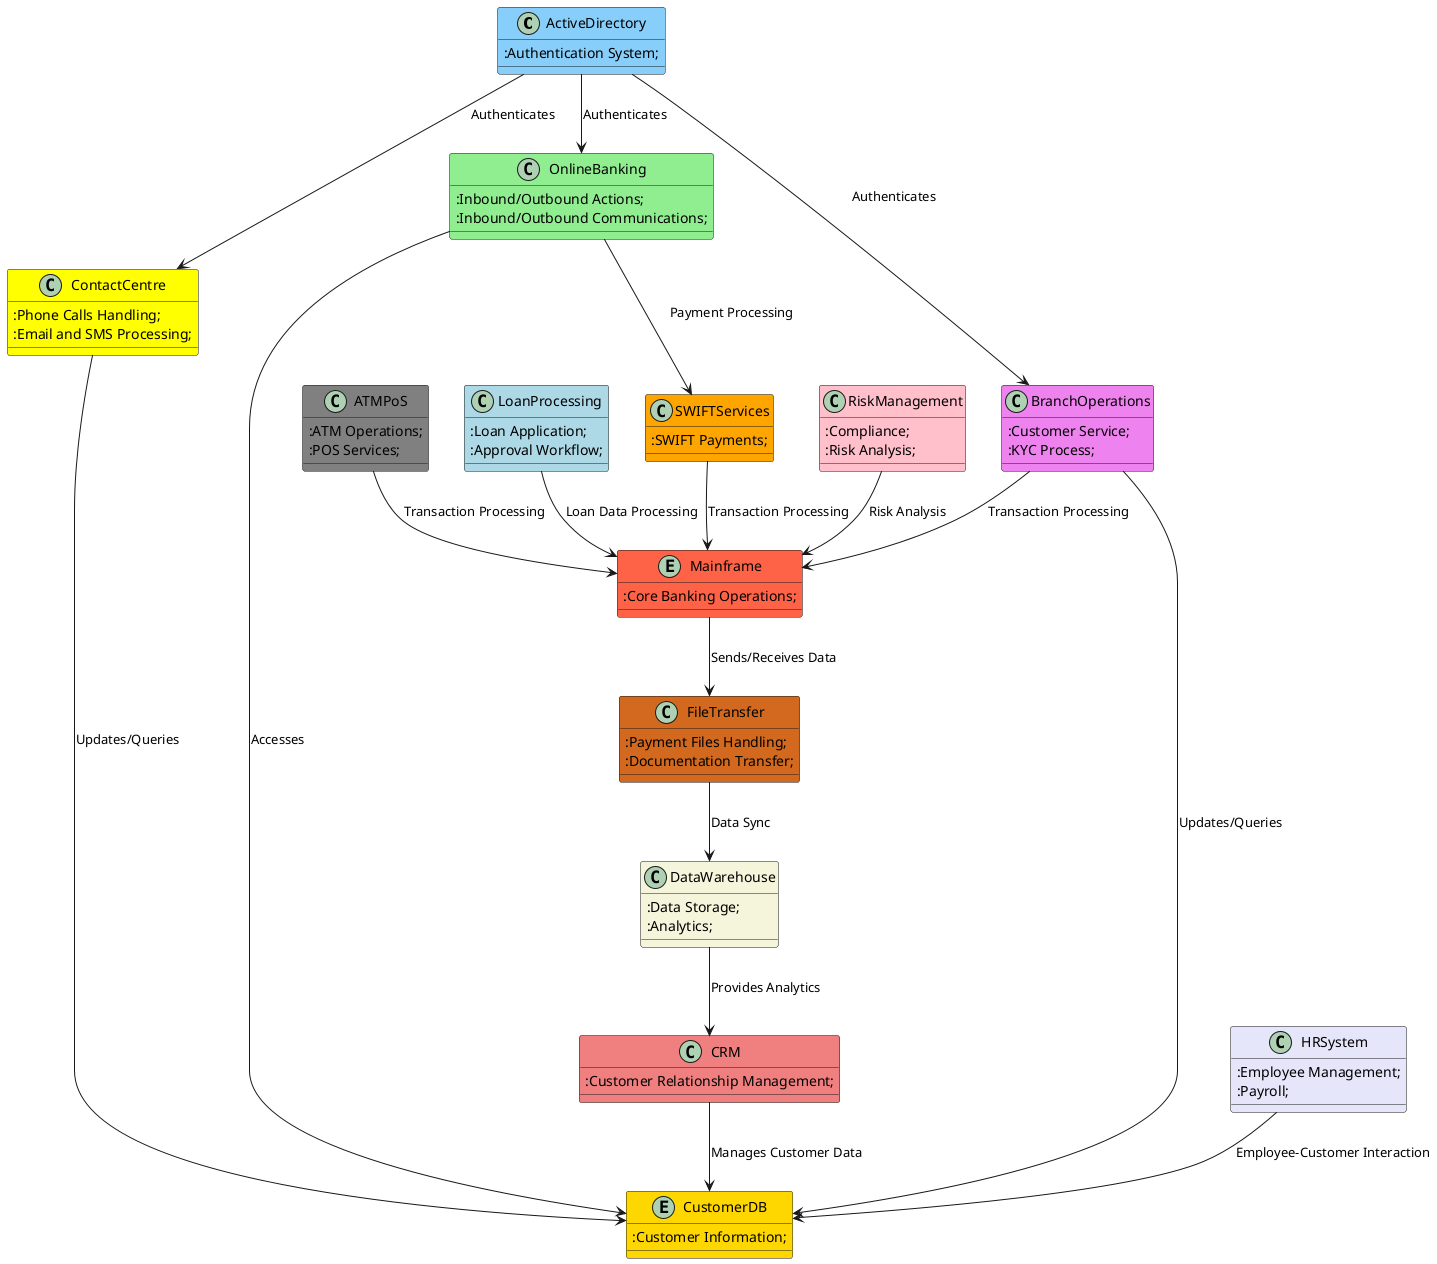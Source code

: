 @startuml
!define RECTANGLE class
!define DATABASE entity

RECTANGLE ActiveDirectory #LightSkyBlue {
    :Authentication System;
}

RECTANGLE OnlineBanking #LightGreen {
    :Inbound/Outbound Actions;
    :Inbound/Outbound Communications;
}

RECTANGLE ContactCentre #Yellow {
    :Phone Calls Handling;
    :Email and SMS Processing;
}

RECTANGLE BranchOperations #Violet {
    :Customer Service;
    :KYC Process;
}

DATABASE CustomerDB #Gold {
    :Customer Information;
}

DATABASE Mainframe #Tomato {
    :Core Banking Operations;
}

RECTANGLE FileTransfer #Chocolate {
    :Payment Files Handling;
    :Documentation Transfer;
}

RECTANGLE SWIFTServices #Orange {
    :SWIFT Payments;
}

RECTANGLE RiskManagement #Pink {
    :Compliance;
    :Risk Analysis;
}

RECTANGLE CRM #LightCoral {
    :Customer Relationship Management;
}

RECTANGLE DataWarehouse #Beige {
    :Data Storage;
    :Analytics;
}

RECTANGLE ATMPoS #Gray {
    :ATM Operations;
    :POS Services;
}

RECTANGLE LoanProcessing #LightBlue {
    :Loan Application;
    :Approval Workflow;
}

RECTANGLE HRSystem #Lavender {
    :Employee Management;
    :Payroll;
}

ActiveDirectory --> OnlineBanking : Authenticates
ActiveDirectory --> ContactCentre : Authenticates
ActiveDirectory --> BranchOperations : Authenticates
OnlineBanking --> CustomerDB : Accesses
ContactCentre --> CustomerDB : Updates/Queries
BranchOperations --> CustomerDB : Updates/Queries
Mainframe --> FileTransfer : Sends/Receives Data
SWIFTServices --> Mainframe : Transaction Processing
OnlineBanking --> SWIFTServices : Payment Processing
BranchOperations --> Mainframe : Transaction Processing
FileTransfer --> DataWarehouse : Data Sync
RiskManagement --> Mainframe : Risk Analysis
CRM --> CustomerDB : Manages Customer Data
DataWarehouse --> CRM : Provides Analytics
ATMPoS --> Mainframe : Transaction Processing
LoanProcessing --> Mainframe : Loan Data Processing
HRSystem --> CustomerDB : Employee-Customer Interaction
@enduml